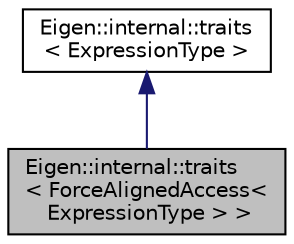 digraph "Eigen::internal::traits&lt; ForceAlignedAccess&lt; ExpressionType &gt; &gt;"
{
  edge [fontname="Helvetica",fontsize="10",labelfontname="Helvetica",labelfontsize="10"];
  node [fontname="Helvetica",fontsize="10",shape=record];
  Node1 [label="Eigen::internal::traits\l\< ForceAlignedAccess\<\l ExpressionType \> \>",height=0.2,width=0.4,color="black", fillcolor="grey75", style="filled" fontcolor="black"];
  Node2 -> Node1 [dir="back",color="midnightblue",fontsize="10",style="solid",fontname="Helvetica"];
  Node2 [label="Eigen::internal::traits\l\< ExpressionType \>",height=0.2,width=0.4,color="black", fillcolor="white", style="filled",URL="$structEigen_1_1internal_1_1traits.html"];
}
